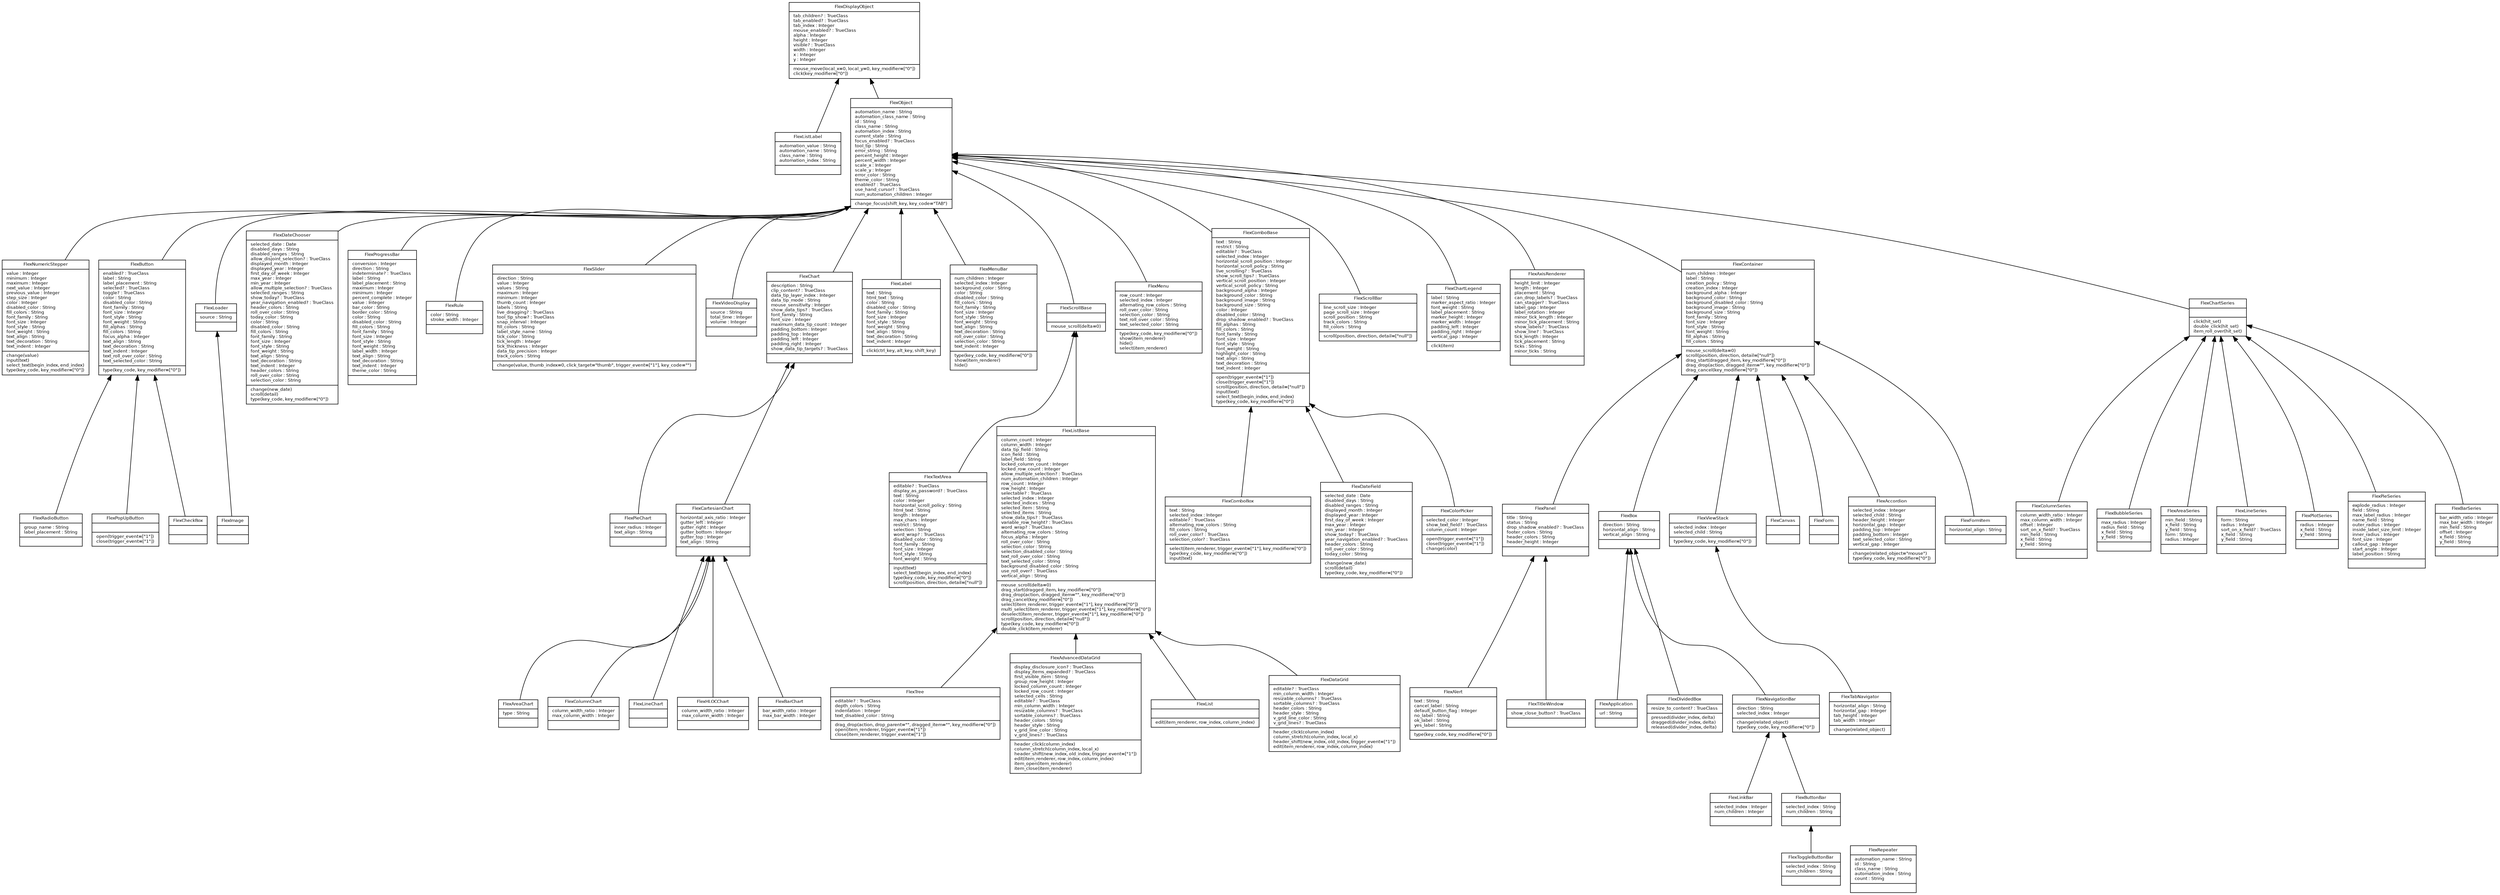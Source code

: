 digraph G {
  rankdir = BT;

  fontname = "Bitstream Vera Sans"
  fontsize = 8

  node [
    fontname = "Bitstream Vera Sans"
    fontsize = 8
    shape = "record"
  ]

  edge [
    fontname = "Bitstream Vera Sans"
    fontsize = 8
  ]
  

  FlexDisplayObject [
    label = "{FlexDisplayObject|tab_children? : TrueClass\ltab_enabled? : TrueClass\ltab_index : Integer\lmouse_enabled? : TrueClass\lalpha : Integer\lheight : Integer\lvisible? : TrueClass\lwidth : Integer\lx : Integer\ly : Integer\l|mouse_move(local_x=0, local_y=0, key_modifier=[\"0\"])\lclick(key_modifier=[\"0\"])\l}"
  ]
  

  FlexListLabel [
    label = "{FlexListLabel|automation_value : String\lautomation_name : String\lclass_name : String\lautomation_index : String\l|}"
  ]
  FlexListLabel -> FlexDisplayObject

  FlexObject [
    label = "{FlexObject|automation_name : String\lautomation_class_name : String\lid : String\lclass_name : String\lautomation_index : String\lcurrent_state : String\lfocus_enabled? : TrueClass\ltool_tip : String\lerror_string : String\lpercent_height : Integer\lpercent_width : Integer\lscale_x : Integer\lscale_y : Integer\lerror_color : String\ltheme_color : String\lenabled? : TrueClass\luse_hand_cursor? : TrueClass\lnum_automation_children : Integer\l|change_focus(shift_key, key_code=\"TAB\")\l}"
  ]
  FlexObject -> FlexDisplayObject

  FlexNumericStepper [
    label = "{FlexNumericStepper|value : Integer\lminimum : Integer\lmaximum : Integer\lnext_value : Integer\lprevious_value : Integer\lstep_size : Integer\lcolor : Integer\ldisabled_color : String\lfill_colors : String\lfont_family : String\lfont_size : Integer\lfont_style : String\lfont_weight : String\ltext_align : String\ltext_decoration : String\ltext_indent : Integer\l|change(value)\linput(text)\lselect_text(begin_index, end_index)\ltype(key_code, key_modifier=[\"0\"])\l}"
  ]
  FlexNumericStepper -> FlexObject

  FlexButton [
    label = "{FlexButton|enabled? : TrueClass\llabel : String\llabel_placement : String\lselected? : TrueClass\ltoggle? : TrueClass\lcolor : String\ldisabled_color : String\lfont_family : String\lfont_size : Integer\lfont_style : String\lfont_weight : String\lfill_alphas : String\lfill_colors : String\lfocus_alpha : Integer\ltext_align : String\ltext_decoration : String\ltext_indent : Integer\ltext_roll_over_color : String\ltext_selected_color : String\l|type(key_code, key_modifier=[\"0\"])\l}"
  ]
  FlexButton -> FlexObject

  FlexRadioButton [
    label = "{FlexRadioButton|group_name : String\llabel_placement : String\l|}"
  ]
  FlexRadioButton -> FlexButton

  FlexPopUpButton [
    label = "{FlexPopUpButton||open(trigger_event=[\"1\"])\lclose(trigger_event=[\"1\"])\l}"
  ]
  FlexPopUpButton -> FlexButton

  FlexCheckBox [
    label = "{FlexCheckBox||}"
  ]
  FlexCheckBox -> FlexButton

  FlexLoader [
    label = "{FlexLoader|source : String\l|}"
  ]
  FlexLoader -> FlexObject

  FlexImage [
    label = "{FlexImage||}"
  ]
  FlexImage -> FlexLoader

  FlexDateChooser [
    label = "{FlexDateChooser|selected_date : Date\ldisabled_days : String\ldisabled_ranges : String\lallow_disjoint_selection? : TrueClass\ldisplayed_month : Integer\ldisplayed_year : Integer\lfirst_day_of_week : Integer\lmax_year : Integer\lmin_year : Integer\lallow_multiple_selection? : TrueClass\lselected_ranges : String\lshow_today? : TrueClass\lyear_navigation_enabled? : TrueClass\lheader_colors : String\lroll_over_color : String\ltoday_color : String\lcolor : String\ldisabled_color : String\lfill_colors : String\lfont_family : String\lfont_size : Integer\lfont_style : String\lfont_weight : String\ltext_align : String\ltext_decoration : String\ltext_indent : Integer\lheader_colors : String\lroll_over_color : String\lselection_color : String\l|change(new_date)\lscroll(detail)\ltype(key_code, key_modifier=[\"0\"])\l}"
  ]
  FlexDateChooser -> FlexObject

  FlexProgressBar [
    label = "{FlexProgressBar|conversion : Integer\ldirection : String\lindeterminate? : TrueClass\llabel : String\llabel_placement : String\lmaximum : Integer\lminimum : Integer\lpercent_complete : Integer\lvalue : Integer\lbar_color : String\lborder_color : String\lcolor : String\ldisabled_color : String\lfill_colors : String\lfont_family : String\lfont_size : Integer\lfont_style : String\lfont_weight : String\llabel_width : Integer\ltext_align : String\ltext_decoration : String\ltext_indent : Integer\ltheme_color : String\l|}"
  ]
  FlexProgressBar -> FlexObject

  FlexRule [
    label = "{FlexRule|color : String\lstroke_width : Integer\l|}"
  ]
  FlexRule -> FlexObject

  FlexSlider [
    label = "{FlexSlider|direction : String\lvalue : Integer\lvalues : String\lmaximum : Integer\lminimum : Integer\lthumb_count : Integer\llabels : String\llive_dragging? : TrueClass\ltool_tip_show? : TrueClass\lsnap_interval : Integer\lfill_colors : String\llabel_style_name : String\ltick_color : String\ltick_length : Integer\ltick_thickness : Integer\ldata_tip_precision : Integer\ltrack_colors : String\l|change(value, thumb_index=0, click_target=\"thumb\", trigger_event=[\"1\"], key_code=\"\")\l}"
  ]
  FlexSlider -> FlexObject

  FlexVideoDisplay [
    label = "{FlexVideoDisplay|source : String\ltotal_time : Integer\lvolume : Integer\l|}"
  ]
  FlexVideoDisplay -> FlexObject

  FlexChart [
    label = "{FlexChart|description : String\lclip_content? : TrueClass\ldata_tip_layer_index : Integer\ldata_tip_mode : String\lmouse_sensitivity : Integer\lshow_data_tips? : TrueClass\lfont_family : String\lfont_size : Integer\lmaximum_data_tip_count : Integer\lpadding_bottom : Integer\lpadding_top : Integer\lpadding_left : Integer\lpadding_right : Integer\lshow_data_tip_targets? : TrueClass\l|}"
  ]
  FlexChart -> FlexObject

  FlexPieChart [
    label = "{FlexPieChart|inner_radius : Integer\ltext_align : String\l|}"
  ]
  FlexPieChart -> FlexChart

  FlexCartesianChart [
    label = "{FlexCartesianChart|horizontal_axis_ratio : Integer\lgutter_left : Integer\lgutter_right : Integer\lgutter_bottom : Integer\lgutter_top : Integer\ltext_align : String\l|}"
  ]
  FlexCartesianChart -> FlexChart

  FlexAreaChart [
    label = "{FlexAreaChart|type : String\l|}"
  ]
  FlexAreaChart -> FlexCartesianChart

  FlexColumnChart [
    label = "{FlexColumnChart|column_width_ratio : Integer\lmax_column_width : Integer\l|}"
  ]
  FlexColumnChart -> FlexCartesianChart

  FlexLineChart [
    label = "{FlexLineChart||}"
  ]
  FlexLineChart -> FlexCartesianChart

  FlexHLOCChart [
    label = "{FlexHLOCChart|column_width_ratio : Integer\lmax_column_width : Integer\l|}"
  ]
  FlexHLOCChart -> FlexCartesianChart

  FlexBarChart [
    label = "{FlexBarChart|bar_width_ratio : Integer\lmax_bar_width : Integer\l|}"
  ]
  FlexBarChart -> FlexCartesianChart

  FlexLabel [
    label = "{FlexLabel|text : String\lhtml_text : String\lcolor : String\ldisabled_color : String\lfont_family : String\lfont_size : Integer\lfont_style : String\lfont_weight : String\ltext_align : String\ltext_decoration : String\ltext_indent : Integer\l|click(ctrl_key, alt_key, shift_key)\l}"
  ]
  FlexLabel -> FlexObject

  FlexMenuBar [
    label = "{FlexMenuBar|num_children : Integer\lselected_index : Integer\lbackground_color : String\lcolor : String\ldisabled_color : String\lfill_colors : String\lfont_family : String\lfont_size : Integer\lfont_style : String\lfont_weight : String\ltext_align : String\ltext_decoration : String\lroll_over_color : String\lselection_color : String\ltext_indent : Integer\l|type(key_code, key_modifier=[\"0\"])\lshow(item_renderer)\lhide()\l}"
  ]
  FlexMenuBar -> FlexObject

  FlexScrollBase [
    label = "{FlexScrollBase||mouse_scroll(delta=0)\l}"
  ]
  FlexScrollBase -> FlexObject

  FlexTextArea [
    label = "{FlexTextArea|editable? : TrueClass\ldisplay_as_password? : TrueClass\ltext : String\lcolor : Integer\lhorizontal_scroll_policy : String\lhtml_text : String\llength : Integer\lmax_chars : Integer\lrestrict : String\lselection : String\lword_wrap? : TrueClass\ldisabled_color : String\lfont_family : String\lfont_size : Integer\lfont_style : String\lfont_weight : String\l|input(text)\lselect_text(begin_index, end_index)\ltype(key_code, key_modifier=[\"0\"])\lscroll(position, direction, detail=[\"null\"])\l}"
  ]
  FlexTextArea -> FlexScrollBase

  FlexListBase [
    label = "{FlexListBase|column_count : Integer\lcolumn_width : Integer\ldata_tip_field : String\licon_field : String\llabel_field : String\llocked_column_count : Integer\llocked_row_count : Integer\lallow_multiple_selection? : TrueClass\lnum_automation_children : Integer\lrow_count : Integer\lrow_height : Integer\lselectable? : TrueClass\lselected_index : Integer\lselected_indices : String\lselected_item : String\lselected_items : String\lshow_data_tips? : TrueClass\lvariable_row_height? : TrueClass\lword_wrap? : TrueClass\lalternating_row_colors : String\lfocus_alpha : Integer\lroll_over_color : String\lselection_color : String\lselection_disabled_color : String\ltext_roll_over_color : String\ltext_selected_color : String\lbackground_disabled_color : String\luse_roll_over? : TrueClass\lvertical_align : String\l|mouse_scroll(delta=0)\ldrag_start(dragged_item, key_modifier=[\"0\"])\ldrag_drop(action, dragged_item=\"\", key_modifier=[\"0\"])\ldrag_cancel(key_modifier=[\"0\"])\lselect(item_renderer, trigger_event=[\"1\"], key_modifier=[\"0\"])\lmulti_select(item_renderer, trigger_event=[\"1\"], key_modifier=[\"0\"])\ldeselect(item_renderer, trigger_event=[\"1\"], key_modifier=[\"0\"])\lscroll(position, direction, detail=[\"null\"])\ltype(key_code, key_modifier=[\"0\"])\ldouble_click(item_renderer)\l}"
  ]
  FlexListBase -> FlexScrollBase

  FlexTree [
    label = "{FlexTree|editable? : TrueClass\ldepth_colors : String\lindentation : Integer\ltext_disabled_color : String\l|drag_drop(action, drop_parent=\"\", dragged_item=\"\", key_modifier=[\"0\"])\lopen(item_renderer, trigger_event=[\"1\"])\lclose(item_renderer, trigger_event=[\"1\"])\l}"
  ]
  FlexTree -> FlexListBase

  FlexAdvancedDataGrid [
    label = "{FlexAdvancedDataGrid|display_disclosure_icon? : TrueClass\ldisplay_items_expanded? : TrueClass\lfirst_visible_item : String\lgroup_row_height : Integer\llocked_column_count : Integer\llocked_row_count : Integer\lselected_cells : String\leditable? : TrueClass\lmin_column_width : Integer\lresizable_columns? : TrueClass\lsortable_columns? : TrueClass\lheader_colors : String\lheader_style : String\lv_grid_line_color : String\lv_grid_lines? : TrueClass\l|header_click(column_index)\lcolumn_stretch(column_index, local_x)\lheader_shift(new_index, old_index, trigger_event=[\"1\"])\ledit(item_renderer, row_index, column_index)\litem_open(item_renderer)\litem_close(item_renderer)\l}"
  ]
  FlexAdvancedDataGrid -> FlexListBase

  FlexList [
    label = "{FlexList||edit(item_renderer, row_index, column_index)\l}"
  ]
  FlexList -> FlexListBase

  FlexDataGrid [
    label = "{FlexDataGrid|editable? : TrueClass\lmin_column_width : Integer\lresizable_columns? : TrueClass\lsortable_columns? : TrueClass\lheader_colors : String\lheader_style : String\lv_grid_line_color : String\lv_grid_lines? : TrueClass\l|header_click(column_index)\lcolumn_stretch(column_index, local_x)\lheader_shift(new_index, old_index, trigger_event=[\"1\"])\ledit(item_renderer, row_index, column_index)\l}"
  ]
  FlexDataGrid -> FlexListBase

  FlexMenu [
    label = "{FlexMenu|row_count : Integer\lselected_index : Integer\lalternating_row_colors : String\lroll_over_color : String\lselection_color : String\ltext_roll_over_color : String\ltext_selected_color : String\l|type(key_code, key_modifier=[\"0\"])\lshow(item_renderer)\lhide()\lselect(item_renderer)\l}"
  ]
  FlexMenu -> FlexObject

  FlexComboBase [
    label = "{FlexComboBase|text : String\lrestrict : String\leditable? : TrueClass\lselected_index : Integer\lhorizontal_scroll_position : Integer\lhorizontal_scroll_policy : String\llive_scrolling? : TrueClass\lshow_scroll_tips? : TrueClass\lvertical_scroll_position : Integer\lvertical_scroll_policy : String\lbackground_alpha : Integer\lbackground_color : String\lbackground_image : String\lbackground_size : String\lcolor : Integer\ldisabled_color : String\ldrop_shadow_enabled? : TrueClass\lfill_alphas : String\lfill_colors : String\lfont_family : String\lfont_size : Integer\lfont_style : String\lfont_weight : String\lhighlight_color : String\ltext_align : String\ltext_decoration : String\ltext_indent : Integer\l|open(trigger_event=[\"1\"])\lclose(trigger_event=[\"1\"])\lscroll(position, direction, detail=[\"null\"])\linput(text)\lselect_text(begin_index, end_index)\ltype(key_code, key_modifier=[\"0\"])\l}"
  ]
  FlexComboBase -> FlexObject

  FlexComboBox [
    label = "{FlexComboBox|text : String\lselected_index : Integer\leditable? : TrueClass\lalternating_row_colors : String\lfill_colors : String\lroll_over_color? : TrueClass\lselection_color? : TrueClass\l|select(item_renderer, trigger_event=[\"1\"], key_modifier=[\"0\"])\ltype(key_code, key_modifier=[\"0\"])\linput(text)\l}"
  ]
  FlexComboBox -> FlexComboBase

  FlexDateField [
    label = "{FlexDateField|selected_date : Date\ldisabled_days : String\ldisabled_ranges : String\ldisplayed_month : Integer\ldisplayed_year : Integer\lfirst_day_of_week : Integer\lmax_year : Integer\lmin_year : Integer\lshow_today? : TrueClass\lyear_navigation_enabled? : TrueClass\lheader_colors : String\lroll_over_color : String\ltoday_color : String\l|change(new_date)\lscroll(detail)\ltype(key_code, key_modifier=[\"0\"])\l}"
  ]
  FlexDateField -> FlexComboBase

  FlexColorPicker [
    label = "{FlexColorPicker|selected_color : Integer\lshow_text_field? : TrueClass\lcolumn_count : Integer\l|open(trigger_event=[\"1\"])\lclose(trigger_event=[\"1\"])\lchange(color)\l}"
  ]
  FlexColorPicker -> FlexComboBase

  FlexScrollBar [
    label = "{FlexScrollBar|line_scroll_size : Integer\lpage_scroll_size : Integer\lscroll_position : String\ltrack_colors : String\lfill_colors : String\l|scroll(position, direction, detail=[\"null\"])\l}"
  ]
  FlexScrollBar -> FlexObject

  FlexChartLegend [
    label = "{FlexChartLegend|label : String\lmarker_aspect_ratio : Integer\lfont_weight : String\llabel_placement : String\lmarker_height : Integer\lmarker_width : Integer\lpadding_left : Integer\lpadding_right : Integer\lvertical_gap : Integer\l|click(item)\l}"
  ]
  FlexChartLegend -> FlexObject

  FlexAxisRenderer [
    label = "{FlexAxisRenderer|height_limit : Integer\llength : Integer\lplacement : String\lcan_drop_labels? : TrueClass\lcan_stagger? : TrueClass\llabel_gap : Integer\llabel_rotation : Integer\lminor_tick_length : Integer\lminor_tick_placement : String\lshow_labels? : TrueClass\lshow_line? : TrueClass\ltick_length : Integer\ltick_placement : String\lticks : String\lminor_ticks : String\l|}"
  ]
  FlexAxisRenderer -> FlexObject

  FlexContainer [
    label = "{FlexContainer|num_children : Integer\llabel : String\lcreation_policy : String\lcreation_index : Integer\lbackground_alpha : Integer\lbackground_color : String\lbackground_disabled_color : String\lbackground_image : String\lbackground_size : String\lfont_family : String\lfont_size : Integer\lfont_style : String\lfont_weight : String\lfill_alphas : String\lfill_colors : String\l|mouse_scroll(delta=0)\lscroll(position, direction, detail=[\"null\"])\ldrag_start(dragged_item, key_modifier=[\"0\"])\ldrag_drop(action, dragged_item=\"\", key_modifier=[\"0\"])\ldrag_cancel(key_modifier=[\"0\"])\l}"
  ]
  FlexContainer -> FlexObject

  FlexPanel [
    label = "{FlexPanel|title : String\lstatus : String\ldrop_shadow_enabled? : TrueClass\lfooter_colors : String\lheader_colors : String\lheader_height : Integer\l|}"
  ]
  FlexPanel -> FlexContainer

  FlexAlert [
    label = "{FlexAlert|text : String\lcancel_label : String\ldefault_button_flag : Integer\lno_label : String\lok_label : String\lyes_label : String\l|type(key_code, key_modifier=[\"0\"])\l}"
  ]
  FlexAlert -> FlexPanel

  FlexTitleWindow [
    label = "{FlexTitleWindow|show_close_button? : TrueClass\l|}"
  ]
  FlexTitleWindow -> FlexPanel

  FlexBox [
    label = "{FlexBox|direction : String\lhorizontal_align : String\lvertical_align : String\l|}"
  ]
  FlexBox -> FlexContainer

  FlexApplication [
    label = "{FlexApplication|url : String\l|}"
  ]
  FlexApplication -> FlexBox

  FlexDividedBox [
    label = "{FlexDividedBox|resize_to_content? : TrueClass\l|pressed(divider_index, delta)\ldragged(divider_index, delta)\lreleased(divider_index, delta)\l}"
  ]
  FlexDividedBox -> FlexBox

  FlexNavigationBar [
    label = "{FlexNavigationBar|direction : String\lselected_index : Integer\l|change(related_object)\ltype(key_code, key_modifier=[\"0\"])\l}"
  ]
  FlexNavigationBar -> FlexBox

  FlexLinkBar [
    label = "{FlexLinkBar|selected_index : Integer\lnum_children : Integer\l|}"
  ]
  FlexLinkBar -> FlexNavigationBar

  FlexButtonBar [
    label = "{FlexButtonBar|selected_index : String\lnum_children : String\l|}"
  ]
  FlexButtonBar -> FlexNavigationBar

  FlexToggleButtonBar [
    label = "{FlexToggleButtonBar|selected_index : String\lnum_children : String\l|}"
  ]
  FlexToggleButtonBar -> FlexButtonBar

  FlexViewStack [
    label = "{FlexViewStack|selected_index : Integer\lselected_child : String\l|type(key_code, key_modifier=[\"0\"])\l}"
  ]
  FlexViewStack -> FlexContainer

  FlexTabNavigator [
    label = "{FlexTabNavigator|horizontal_align : String\lhorizontal_gap : Integer\ltab_height : Integer\ltab_width : Integer\l|change(related_object)\l}"
  ]
  FlexTabNavigator -> FlexViewStack

  FlexCanvas [
    label = "{FlexCanvas||}"
  ]
  FlexCanvas -> FlexContainer

  FlexForm [
    label = "{FlexForm||}"
  ]
  FlexForm -> FlexContainer

  FlexAccordion [
    label = "{FlexAccordion|selected_index : Integer\lselected_child : String\lheader_height : Integer\lhorizontal_gap : Integer\lpadding_top : Integer\lpadding_bottom : Integer\ltext_selected_color : String\lvertical_gap : Integer\l|change(related_object=\"mouse\")\ltype(key_code, key_modifier=[\"0\"])\l}"
  ]
  FlexAccordion -> FlexContainer

  FlexFormItem [
    label = "{FlexFormItem|horizontal_align : String\l|}"
  ]
  FlexFormItem -> FlexContainer

  FlexChartSeries [
    label = "{FlexChartSeries||click(hit_set)\ldouble_click(hit_set)\litem_roll_over(hit_set)\l}"
  ]
  FlexChartSeries -> FlexObject

  FlexColumnSeries [
    label = "{FlexColumnSeries|column_width_ratio : Integer\lmax_column_width : Integer\loffset : Integer\lsort_on_x_field? : TrueClass\lmin_field : String\lx_field : String\ly_field : String\l|}"
  ]
  FlexColumnSeries -> FlexChartSeries

  FlexBubbleSeries [
    label = "{FlexBubbleSeries|max_radius : Integer\lradius_field : String\lx_field : String\ly_field : String\l|}"
  ]
  FlexBubbleSeries -> FlexChartSeries

  FlexAreaSeries [
    label = "{FlexAreaSeries|min_field : String\lx_field : String\ly_field : String\lform : String\lradius : Integer\l|}"
  ]
  FlexAreaSeries -> FlexChartSeries

  FlexLineSeries [
    label = "{FlexLineSeries|form : String\lradius : Integer\lsort_on_x_field? : TrueClass\lx_field : String\ly_field : String\l|}"
  ]
  FlexLineSeries -> FlexChartSeries

  FlexPlotSeries [
    label = "{FlexPlotSeries|radius : Integer\lx_field : String\ly_field : String\l|}"
  ]
  FlexPlotSeries -> FlexChartSeries

  FlexPieSeries [
    label = "{FlexPieSeries|explode_radius : Integer\lfield : String\lmax_label_radius : Integer\lname_field : String\louter_radius : Integer\linside_label_size_limit : Integer\linner_radius : Integer\lfont_size : Integer\lcallout_gap : Integer\lstart_angle : Integer\llabel_position : String\l|}"
  ]
  FlexPieSeries -> FlexChartSeries

  FlexBarSeries [
    label = "{FlexBarSeries|bar_width_ratio : Integer\lmax_bar_width : Integer\lmin_field : String\loffset : Integer\lx_field : String\ly_field : String\l|}"
  ]
  FlexBarSeries -> FlexChartSeries

  FlexRepeater [
    label = "{FlexRepeater|automation_name : String\lid : String\lclass_name : String\lautomation_index : String\lcount : String\l|}"
  ]
  

}